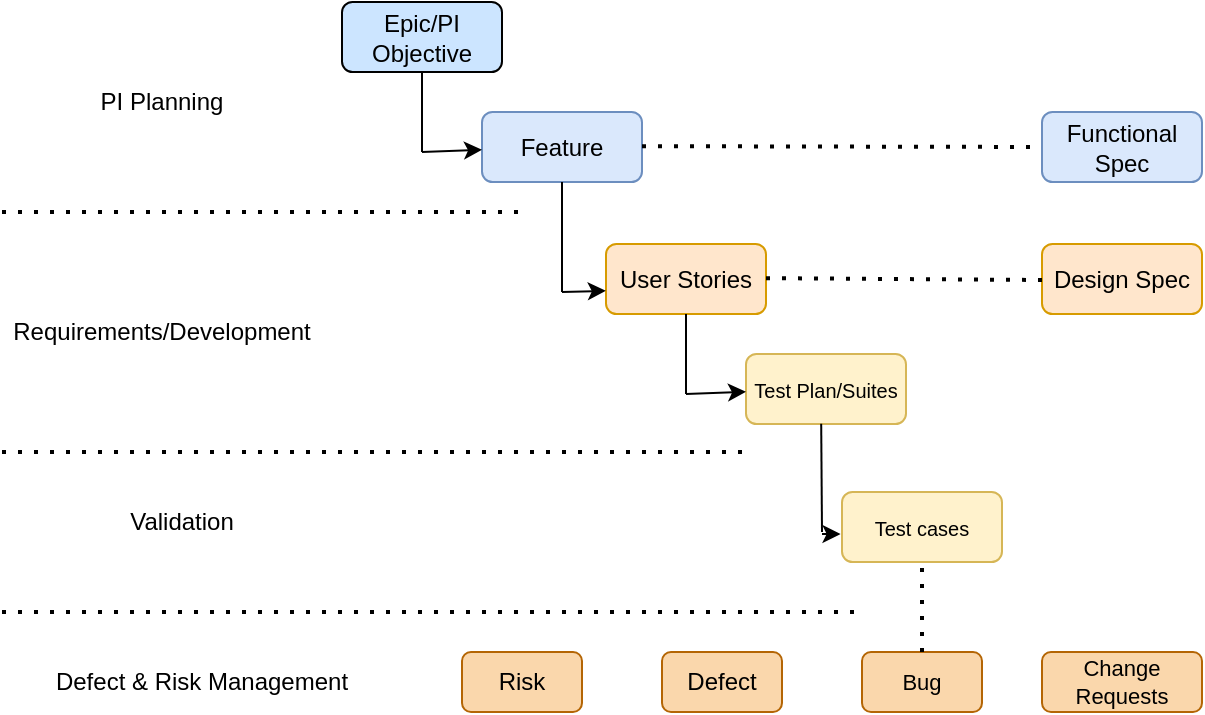 <mxfile version="20.8.16" type="github">
  <diagram name="Page-1" id="ZTCbJt9S_ZoOV3ar86H1">
    <mxGraphModel dx="780" dy="412" grid="1" gridSize="10" guides="1" tooltips="1" connect="1" arrows="1" fold="1" page="1" pageScale="1" pageWidth="850" pageHeight="1100" math="0" shadow="0">
      <root>
        <mxCell id="0" />
        <mxCell id="1" parent="0" />
        <mxCell id="rz33jFPamCybTyYjZIxQ-1" value="" style="endArrow=none;dashed=1;html=1;dashPattern=1 3;strokeWidth=2;rounded=0;" parent="1" edge="1">
          <mxGeometry width="50" height="50" relative="1" as="geometry">
            <mxPoint x="120" y="240" as="sourcePoint" />
            <mxPoint x="380" y="240" as="targetPoint" />
          </mxGeometry>
        </mxCell>
        <mxCell id="rz33jFPamCybTyYjZIxQ-2" value="" style="endArrow=none;dashed=1;html=1;dashPattern=1 3;strokeWidth=2;rounded=0;" parent="1" edge="1">
          <mxGeometry width="50" height="50" relative="1" as="geometry">
            <mxPoint x="120" y="440" as="sourcePoint" />
            <mxPoint x="550" y="440" as="targetPoint" />
          </mxGeometry>
        </mxCell>
        <mxCell id="rz33jFPamCybTyYjZIxQ-3" value="Defect &amp;amp; Risk Management" style="text;html=1;strokeColor=none;fillColor=none;align=center;verticalAlign=middle;whiteSpace=wrap;rounded=0;" parent="1" vertex="1">
          <mxGeometry x="140" y="460" width="160" height="30" as="geometry" />
        </mxCell>
        <mxCell id="rz33jFPamCybTyYjZIxQ-4" value="Requirements/Development" style="text;html=1;strokeColor=none;fillColor=none;align=center;verticalAlign=middle;whiteSpace=wrap;rounded=0;" parent="1" vertex="1">
          <mxGeometry x="120" y="285" width="160" height="30" as="geometry" />
        </mxCell>
        <mxCell id="rz33jFPamCybTyYjZIxQ-5" value="PI Planning" style="text;html=1;strokeColor=none;fillColor=none;align=center;verticalAlign=middle;whiteSpace=wrap;rounded=0;" parent="1" vertex="1">
          <mxGeometry x="120" y="170" width="160" height="30" as="geometry" />
        </mxCell>
        <mxCell id="rz33jFPamCybTyYjZIxQ-12" value="Epic/PI Objective" style="rounded=1;whiteSpace=wrap;html=1;fillColor=#CCE5FF;" parent="1" vertex="1">
          <mxGeometry x="290" y="135" width="80" height="35" as="geometry" />
        </mxCell>
        <mxCell id="rz33jFPamCybTyYjZIxQ-13" value="Feature" style="rounded=1;whiteSpace=wrap;html=1;fillColor=#dae8fc;strokeColor=#6c8ebf;" parent="1" vertex="1">
          <mxGeometry x="360" y="190" width="80" height="35" as="geometry" />
        </mxCell>
        <mxCell id="rz33jFPamCybTyYjZIxQ-14" value="" style="endArrow=none;html=1;rounded=0;entryX=0.5;entryY=1;entryDx=0;entryDy=0;" parent="1" target="rz33jFPamCybTyYjZIxQ-12" edge="1">
          <mxGeometry width="50" height="50" relative="1" as="geometry">
            <mxPoint x="330" y="210" as="sourcePoint" />
            <mxPoint x="490" y="150" as="targetPoint" />
          </mxGeometry>
        </mxCell>
        <mxCell id="rz33jFPamCybTyYjZIxQ-15" value="" style="endArrow=classic;html=1;rounded=0;" parent="1" target="rz33jFPamCybTyYjZIxQ-13" edge="1">
          <mxGeometry width="50" height="50" relative="1" as="geometry">
            <mxPoint x="330" y="210" as="sourcePoint" />
            <mxPoint x="490" y="150" as="targetPoint" />
          </mxGeometry>
        </mxCell>
        <mxCell id="rz33jFPamCybTyYjZIxQ-16" value="User Stories" style="rounded=1;whiteSpace=wrap;html=1;fillColor=#ffe6cc;strokeColor=#d79b00;" parent="1" vertex="1">
          <mxGeometry x="422" y="256" width="80" height="35" as="geometry" />
        </mxCell>
        <mxCell id="rz33jFPamCybTyYjZIxQ-17" value="Test Plan/Suites" style="rounded=1;whiteSpace=wrap;html=1;fillColor=#fff2cc;fontSize=10;strokeColor=#d6b656;" parent="1" vertex="1">
          <mxGeometry x="492" y="311" width="80" height="35" as="geometry" />
        </mxCell>
        <mxCell id="rz33jFPamCybTyYjZIxQ-18" value="" style="endArrow=none;html=1;rounded=0;entryX=0.5;entryY=1;entryDx=0;entryDy=0;" parent="1" target="rz33jFPamCybTyYjZIxQ-16" edge="1">
          <mxGeometry width="50" height="50" relative="1" as="geometry">
            <mxPoint x="462" y="331" as="sourcePoint" />
            <mxPoint x="622" y="271" as="targetPoint" />
          </mxGeometry>
        </mxCell>
        <mxCell id="rz33jFPamCybTyYjZIxQ-19" value="" style="endArrow=classic;html=1;rounded=0;" parent="1" target="rz33jFPamCybTyYjZIxQ-17" edge="1">
          <mxGeometry width="50" height="50" relative="1" as="geometry">
            <mxPoint x="462" y="331" as="sourcePoint" />
            <mxPoint x="622" y="271" as="targetPoint" />
          </mxGeometry>
        </mxCell>
        <mxCell id="rz33jFPamCybTyYjZIxQ-20" value="&lt;span style=&quot;&quot;&gt;Risk&lt;/span&gt;" style="rounded=1;whiteSpace=wrap;html=1;fillColor=#fad7ac;strokeColor=#b46504;" parent="1" vertex="1">
          <mxGeometry x="350" y="460" width="60" height="30" as="geometry" />
        </mxCell>
        <mxCell id="rz33jFPamCybTyYjZIxQ-21" value="Defect" style="rounded=1;whiteSpace=wrap;html=1;fillColor=#fad7ac;strokeColor=#b46504;" parent="1" vertex="1">
          <mxGeometry x="450" y="460" width="60" height="30" as="geometry" />
        </mxCell>
        <mxCell id="rz33jFPamCybTyYjZIxQ-22" value="Bug" style="rounded=1;whiteSpace=wrap;html=1;fillColor=#fad7ac;fontSize=11;strokeColor=#b46504;" parent="1" vertex="1">
          <mxGeometry x="550" y="460" width="60" height="30" as="geometry" />
        </mxCell>
        <mxCell id="rz33jFPamCybTyYjZIxQ-23" value="" style="endArrow=none;html=1;rounded=0;fontSize=12;entryX=0.5;entryY=1;entryDx=0;entryDy=0;" parent="1" target="rz33jFPamCybTyYjZIxQ-13" edge="1">
          <mxGeometry width="50" height="50" relative="1" as="geometry">
            <mxPoint x="400" y="280" as="sourcePoint" />
            <mxPoint x="450" y="230" as="targetPoint" />
          </mxGeometry>
        </mxCell>
        <mxCell id="rz33jFPamCybTyYjZIxQ-24" value="" style="endArrow=classic;html=1;rounded=0;fontSize=12;entryX=-0.001;entryY=0.669;entryDx=0;entryDy=0;entryPerimeter=0;" parent="1" target="rz33jFPamCybTyYjZIxQ-16" edge="1">
          <mxGeometry width="50" height="50" relative="1" as="geometry">
            <mxPoint x="400" y="280" as="sourcePoint" />
            <mxPoint x="470" y="240" as="targetPoint" />
          </mxGeometry>
        </mxCell>
        <mxCell id="VlVyNDmKHl5iSzgfXuYN-2" value="Validation" style="text;html=1;strokeColor=none;fillColor=none;align=center;verticalAlign=middle;whiteSpace=wrap;rounded=0;" parent="1" vertex="1">
          <mxGeometry x="130" y="380" width="160" height="30" as="geometry" />
        </mxCell>
        <mxCell id="VlVyNDmKHl5iSzgfXuYN-4" value="Test cases" style="rounded=1;whiteSpace=wrap;html=1;fillColor=#fff2cc;fontSize=10;strokeColor=#d6b656;" parent="1" vertex="1">
          <mxGeometry x="540" y="380" width="80" height="35" as="geometry" />
        </mxCell>
        <mxCell id="VlVyNDmKHl5iSzgfXuYN-9" value="" style="endArrow=none;html=1;rounded=0;fontSize=10;exitX=0.545;exitY=1.053;exitDx=0;exitDy=0;exitPerimeter=0;" parent="1" edge="1">
          <mxGeometry width="50" height="50" relative="1" as="geometry">
            <mxPoint x="529.6" y="345.855" as="sourcePoint" />
            <mxPoint x="530" y="400" as="targetPoint" />
          </mxGeometry>
        </mxCell>
        <mxCell id="VlVyNDmKHl5iSzgfXuYN-10" value="" style="endArrow=classic;html=1;rounded=0;fontSize=10;entryX=-0.009;entryY=0.6;entryDx=0;entryDy=0;entryPerimeter=0;" parent="1" target="VlVyNDmKHl5iSzgfXuYN-4" edge="1">
          <mxGeometry width="50" height="50" relative="1" as="geometry">
            <mxPoint x="530" y="400.988" as="sourcePoint" />
            <mxPoint x="590" y="280" as="targetPoint" />
          </mxGeometry>
        </mxCell>
        <mxCell id="AuznSyj6wcs7S7dUJtA9-2" value="" style="endArrow=none;dashed=1;html=1;dashPattern=1 3;strokeWidth=2;rounded=0;entryX=0.5;entryY=1;entryDx=0;entryDy=0;exitX=0.5;exitY=0;exitDx=0;exitDy=0;" edge="1" parent="1" source="rz33jFPamCybTyYjZIxQ-22" target="VlVyNDmKHl5iSzgfXuYN-4">
          <mxGeometry width="50" height="50" relative="1" as="geometry">
            <mxPoint x="440" y="370" as="sourcePoint" />
            <mxPoint x="490" y="320" as="targetPoint" />
          </mxGeometry>
        </mxCell>
        <mxCell id="AuznSyj6wcs7S7dUJtA9-5" value="Functional Spec" style="rounded=1;whiteSpace=wrap;html=1;fillColor=#dae8fc;strokeColor=#6c8ebf;" vertex="1" parent="1">
          <mxGeometry x="640" y="190" width="80" height="35" as="geometry" />
        </mxCell>
        <mxCell id="AuznSyj6wcs7S7dUJtA9-6" value="Design Spec" style="rounded=1;whiteSpace=wrap;html=1;fillColor=#ffe6cc;strokeColor=#d79b00;" vertex="1" parent="1">
          <mxGeometry x="640" y="256" width="80" height="35" as="geometry" />
        </mxCell>
        <mxCell id="AuznSyj6wcs7S7dUJtA9-8" value="" style="endArrow=none;dashed=1;html=1;dashPattern=1 3;strokeWidth=2;rounded=0;" edge="1" parent="1">
          <mxGeometry width="50" height="50" relative="1" as="geometry">
            <mxPoint x="120" y="360" as="sourcePoint" />
            <mxPoint x="492" y="360" as="targetPoint" />
          </mxGeometry>
        </mxCell>
        <mxCell id="AuznSyj6wcs7S7dUJtA9-10" value="" style="endArrow=none;dashed=1;html=1;dashPattern=1 3;strokeWidth=2;rounded=0;entryX=0;entryY=0.5;entryDx=0;entryDy=0;" edge="1" parent="1" target="AuznSyj6wcs7S7dUJtA9-5">
          <mxGeometry width="50" height="50" relative="1" as="geometry">
            <mxPoint x="440" y="207.08" as="sourcePoint" />
            <mxPoint x="630" y="207.08" as="targetPoint" />
          </mxGeometry>
        </mxCell>
        <mxCell id="AuznSyj6wcs7S7dUJtA9-11" value="" style="endArrow=none;dashed=1;html=1;dashPattern=1 3;strokeWidth=2;rounded=0;" edge="1" parent="1">
          <mxGeometry width="50" height="50" relative="1" as="geometry">
            <mxPoint x="502" y="273.08" as="sourcePoint" />
            <mxPoint x="640" y="274" as="targetPoint" />
          </mxGeometry>
        </mxCell>
        <mxCell id="AuznSyj6wcs7S7dUJtA9-12" value="Change Requests" style="rounded=1;whiteSpace=wrap;html=1;fillColor=#fad7ac;fontSize=11;strokeColor=#b46504;" vertex="1" parent="1">
          <mxGeometry x="640" y="460" width="80" height="30" as="geometry" />
        </mxCell>
      </root>
    </mxGraphModel>
  </diagram>
</mxfile>
